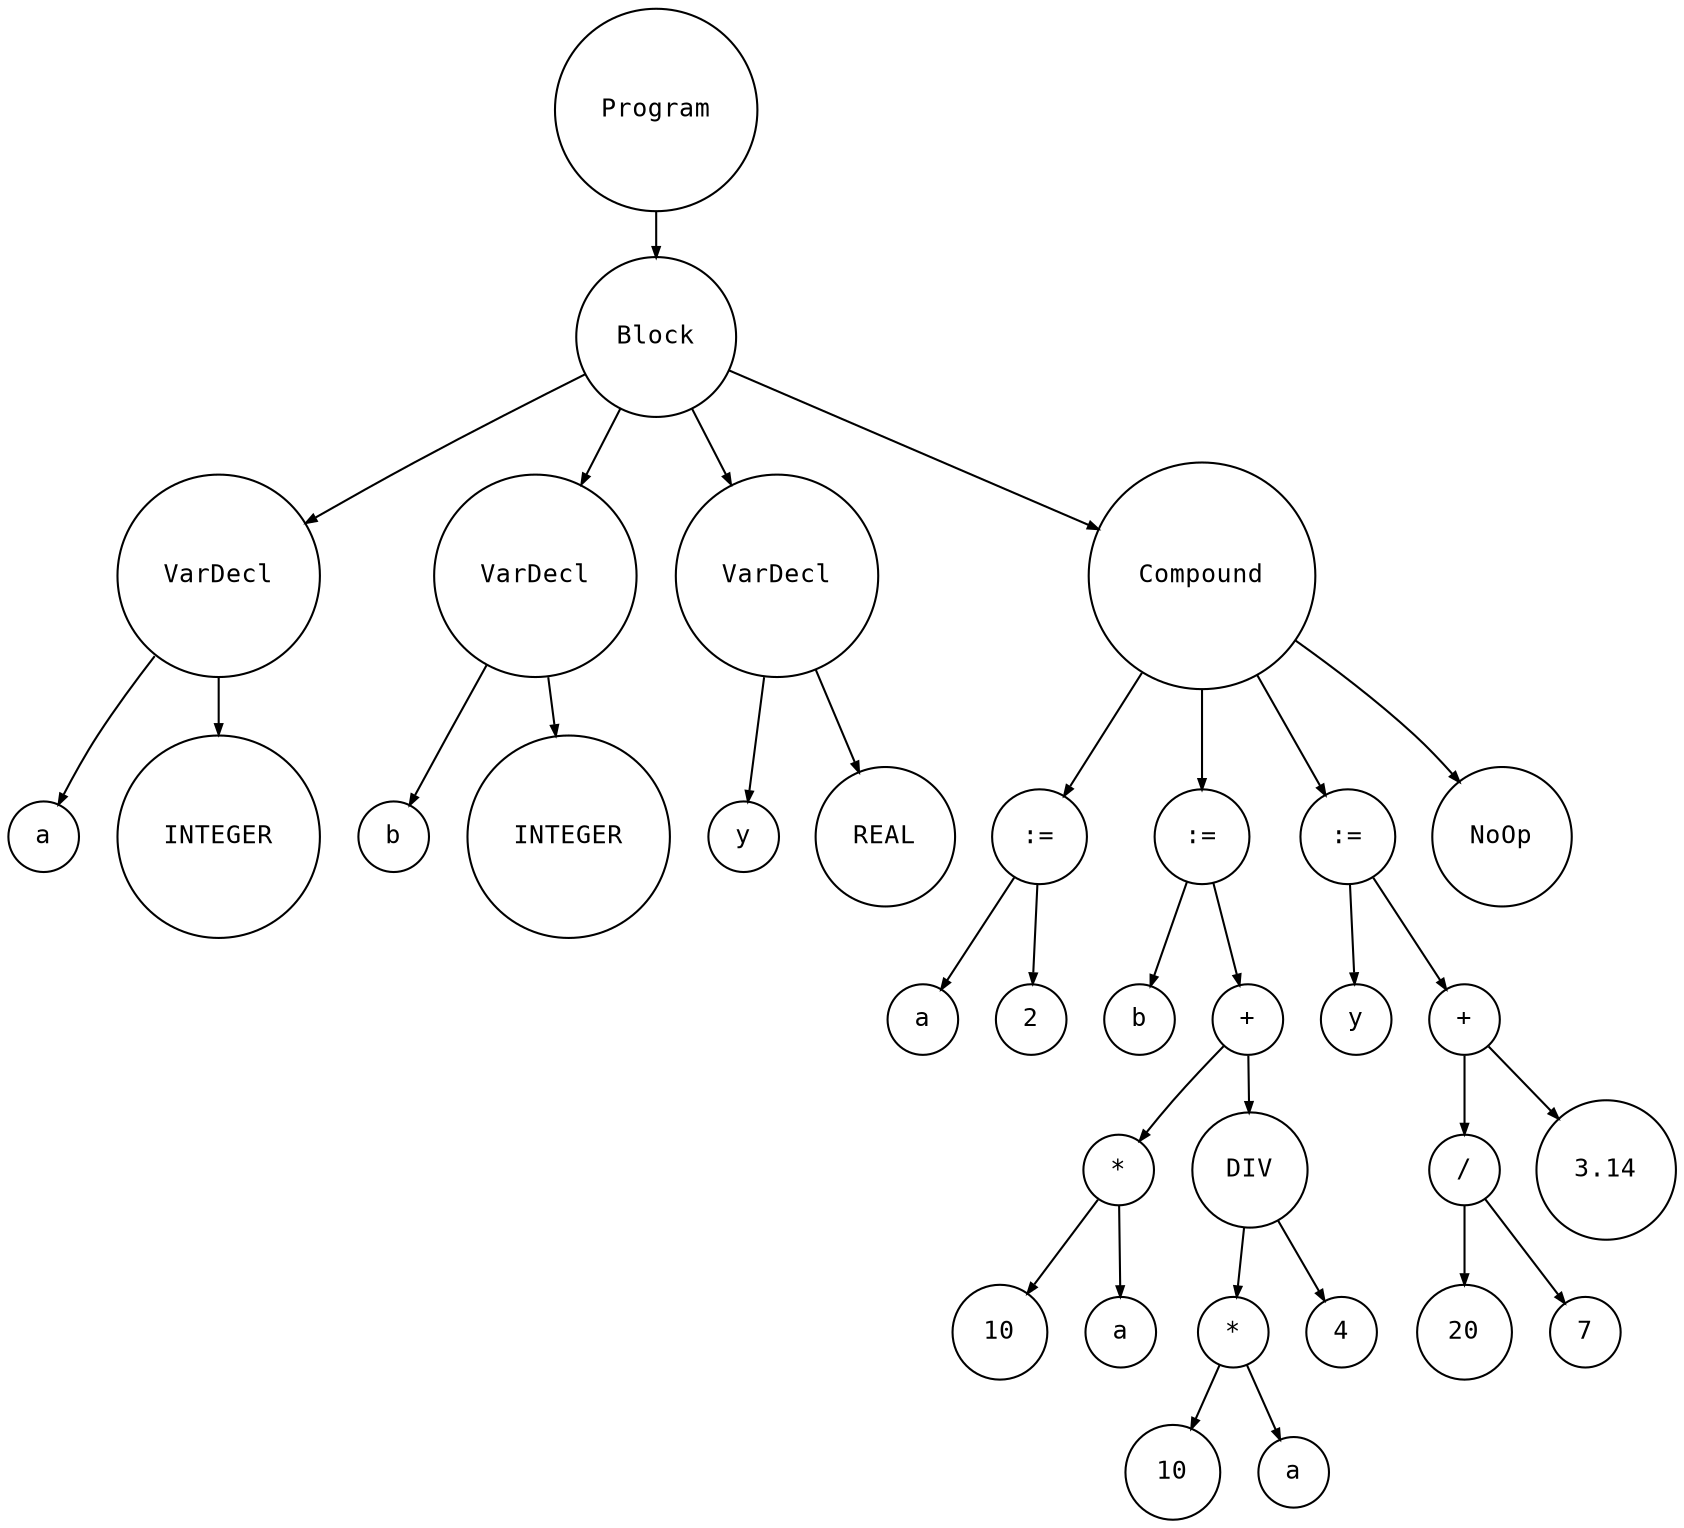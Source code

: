 digraph astgraph {
  node [shape=circle, fontsize=12, fontname="Courier", height=.1];
  ranksep=.3;
  edge [arrowsize=.5]
  node1 [label="Program"]
  node2 [label="Block"]
  node3 [label="VarDecl"]
  node4 [label="a"]
  node3 -> node4
  node5 [label="INTEGER"]
  node3 -> node5
  node6 [label="VarDecl"]
  node7 [label="b"]
  node6 -> node7
  node8 [label="INTEGER"]
  node6 -> node8
  node9 [label="VarDecl"]
  node10 [label="y"]
  node9 -> node10
  node11 [label="REAL"]
  node9 -> node11
  node12 [label="Compound"]
  node13 [label=":="]
  node14 [label="a"]
  node15 [label="2"]
  node13 -> node14
  node13 -> node15
  node12 -> node13
  node16 [label=":="]
  node17 [label="b"]
  node18 [label="+"]
  node19 [label="*"]
  node20 [label="10"]
  node21 [label="a"]
  node19 -> node20
  node19 -> node21
  node22 [label="DIV"]
  node23 [label="*"]
  node24 [label="10"]
  node25 [label="a"]
  node23 -> node24
  node23 -> node25
  node26 [label="4"]
  node22 -> node23
  node22 -> node26
  node18 -> node19
  node18 -> node22
  node16 -> node17
  node16 -> node18
  node12 -> node16
  node27 [label=":="]
  node28 [label="y"]
  node29 [label="+"]
  node30 [label="/"]
  node31 [label="20"]
  node32 [label="7"]
  node30 -> node31
  node30 -> node32
  node33 [label="3.14"]
  node29 -> node30
  node29 -> node33
  node27 -> node28
  node27 -> node29
  node12 -> node27
  node34 [label="NoOp"]
  node12 -> node34
  node2 -> node3
  node2 -> node6
  node2 -> node9
  node2 -> node12
  node1 -> node2
}
